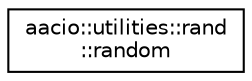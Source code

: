 digraph "Graphical Class Hierarchy"
{
  edge [fontname="Helvetica",fontsize="10",labelfontname="Helvetica",labelfontsize="10"];
  node [fontname="Helvetica",fontsize="10",shape=record];
  rankdir="LR";
  Node0 [label="aacio::utilities::rand\l::random",height=0.2,width=0.4,color="black", fillcolor="white", style="filled",URL="$classaacio_1_1utilities_1_1rand_1_1random.html"];
}
